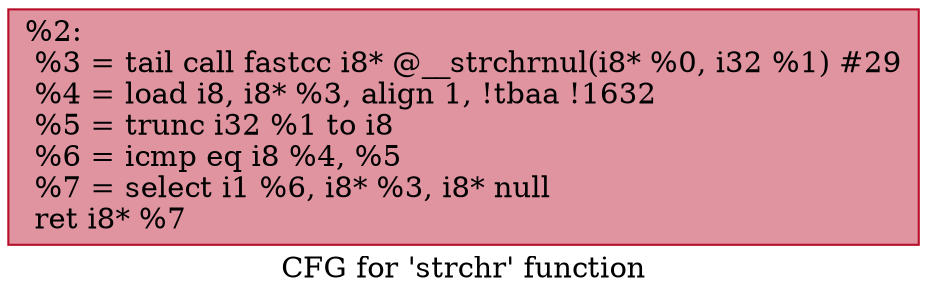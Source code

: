 digraph "CFG for 'strchr' function" {
	label="CFG for 'strchr' function";

	Node0x1893e80 [shape=record,color="#b70d28ff", style=filled, fillcolor="#b70d2870",label="{%2:\l  %3 = tail call fastcc i8* @__strchrnul(i8* %0, i32 %1) #29\l  %4 = load i8, i8* %3, align 1, !tbaa !1632\l  %5 = trunc i32 %1 to i8\l  %6 = icmp eq i8 %4, %5\l  %7 = select i1 %6, i8* %3, i8* null\l  ret i8* %7\l}"];
}
